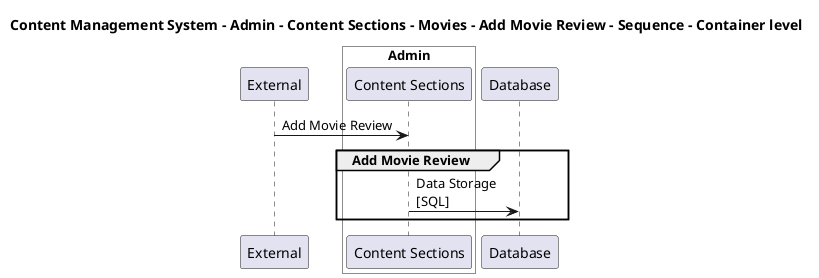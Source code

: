 @startuml

title Content Management System - Admin - Content Sections - Movies - Add Movie Review - Sequence - Container level

participant "External" as C4InterFlow.SoftwareSystems.ExternalSystem

box "Admin" #White
    participant "Content Sections" as ContentManagementSystem.SoftwareSystems.Admin.Containers.ContentSections
end box

participant "Database" as ContentManagementSystem.SoftwareSystems.Database

C4InterFlow.SoftwareSystems.ExternalSystem -> ContentManagementSystem.SoftwareSystems.Admin.Containers.ContentSections : Add Movie Review
group Add Movie Review
ContentManagementSystem.SoftwareSystems.Admin.Containers.ContentSections -> ContentManagementSystem.SoftwareSystems.Database : Data Storage\n[SQL]
end


@enduml

